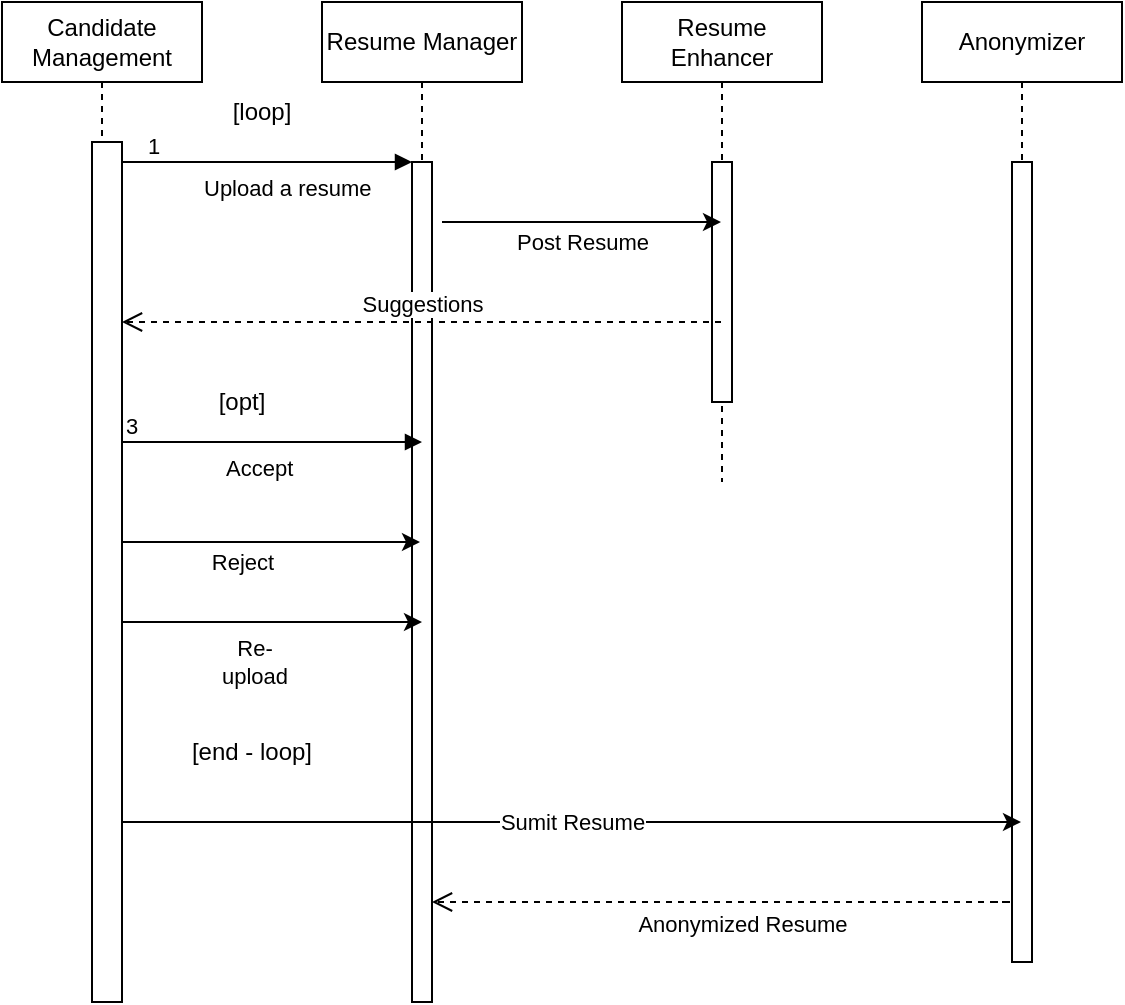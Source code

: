 <mxfile version="24.7.16">
  <diagram name="Page-1" id="2YBvvXClWsGukQMizWep">
    <mxGraphModel dx="1061" dy="619" grid="1" gridSize="10" guides="1" tooltips="1" connect="1" arrows="1" fold="1" page="1" pageScale="1" pageWidth="850" pageHeight="1100" background="#ffffff" math="0" shadow="0">
      <root>
        <mxCell id="0" />
        <mxCell id="1" parent="0" />
        <mxCell id="aM9ryv3xv72pqoxQDRHE-1" value="Candidate Management" style="shape=umlLifeline;perimeter=lifelinePerimeter;whiteSpace=wrap;html=1;container=0;dropTarget=0;collapsible=0;recursiveResize=0;outlineConnect=0;portConstraint=eastwest;newEdgeStyle={&quot;edgeStyle&quot;:&quot;elbowEdgeStyle&quot;,&quot;elbow&quot;:&quot;vertical&quot;,&quot;curved&quot;:0,&quot;rounded&quot;:0};" parent="1" vertex="1">
          <mxGeometry x="30" y="130" width="100" height="500" as="geometry" />
        </mxCell>
        <mxCell id="aM9ryv3xv72pqoxQDRHE-2" value="" style="html=1;points=[];perimeter=orthogonalPerimeter;outlineConnect=0;targetShapes=umlLifeline;portConstraint=eastwest;newEdgeStyle={&quot;edgeStyle&quot;:&quot;elbowEdgeStyle&quot;,&quot;elbow&quot;:&quot;vertical&quot;,&quot;curved&quot;:0,&quot;rounded&quot;:0};" parent="aM9ryv3xv72pqoxQDRHE-1" vertex="1">
          <mxGeometry x="45" y="70" width="15" height="430" as="geometry" />
        </mxCell>
        <mxCell id="aM9ryv3xv72pqoxQDRHE-5" value="Resume Manager" style="shape=umlLifeline;perimeter=lifelinePerimeter;whiteSpace=wrap;html=1;container=0;dropTarget=0;collapsible=0;recursiveResize=0;outlineConnect=0;portConstraint=eastwest;newEdgeStyle={&quot;edgeStyle&quot;:&quot;elbowEdgeStyle&quot;,&quot;elbow&quot;:&quot;vertical&quot;,&quot;curved&quot;:0,&quot;rounded&quot;:0};" parent="1" vertex="1">
          <mxGeometry x="190" y="130" width="100" height="500" as="geometry" />
        </mxCell>
        <mxCell id="aM9ryv3xv72pqoxQDRHE-6" value="" style="html=1;points=[];perimeter=orthogonalPerimeter;outlineConnect=0;targetShapes=umlLifeline;portConstraint=eastwest;newEdgeStyle={&quot;edgeStyle&quot;:&quot;elbowEdgeStyle&quot;,&quot;elbow&quot;:&quot;vertical&quot;,&quot;curved&quot;:0,&quot;rounded&quot;:0};" parent="aM9ryv3xv72pqoxQDRHE-5" vertex="1">
          <mxGeometry x="45" y="80" width="10" height="420" as="geometry" />
        </mxCell>
        <mxCell id="esuSEMGTplwkqz9OYXq6-5" value="&lt;div&gt;Resume Enhancer&lt;/div&gt;" style="shape=umlLifeline;perimeter=lifelinePerimeter;whiteSpace=wrap;html=1;container=0;dropTarget=0;collapsible=0;recursiveResize=0;outlineConnect=0;portConstraint=eastwest;newEdgeStyle={&quot;edgeStyle&quot;:&quot;elbowEdgeStyle&quot;,&quot;elbow&quot;:&quot;vertical&quot;,&quot;curved&quot;:0,&quot;rounded&quot;:0};" parent="1" vertex="1">
          <mxGeometry x="340" y="130" width="100" height="240" as="geometry" />
        </mxCell>
        <mxCell id="esuSEMGTplwkqz9OYXq6-6" value="" style="html=1;points=[];perimeter=orthogonalPerimeter;outlineConnect=0;targetShapes=umlLifeline;portConstraint=eastwest;newEdgeStyle={&quot;edgeStyle&quot;:&quot;elbowEdgeStyle&quot;,&quot;elbow&quot;:&quot;vertical&quot;,&quot;curved&quot;:0,&quot;rounded&quot;:0};" parent="esuSEMGTplwkqz9OYXq6-5" vertex="1">
          <mxGeometry x="45" y="80" width="10" height="120" as="geometry" />
        </mxCell>
        <mxCell id="esuSEMGTplwkqz9OYXq6-19" value="Suggestions" style="html=1;verticalAlign=bottom;endArrow=open;dashed=1;endSize=8;curved=0;rounded=0;" parent="1" source="esuSEMGTplwkqz9OYXq6-5" edge="1">
          <mxGeometry relative="1" as="geometry">
            <mxPoint x="380" y="280" as="sourcePoint" />
            <mxPoint x="90" y="290" as="targetPoint" />
            <Array as="points">
              <mxPoint x="310" y="290" />
            </Array>
          </mxGeometry>
        </mxCell>
        <mxCell id="esuSEMGTplwkqz9OYXq6-24" value="Upload a resume" style="endArrow=block;endFill=1;html=1;edgeStyle=orthogonalEdgeStyle;align=left;verticalAlign=top;rounded=0;" parent="1" target="aM9ryv3xv72pqoxQDRHE-6" edge="1">
          <mxGeometry x="-0.462" relative="1" as="geometry">
            <mxPoint x="90" y="210" as="sourcePoint" />
            <mxPoint x="480" y="240" as="targetPoint" />
            <Array as="points">
              <mxPoint x="210" y="210" />
              <mxPoint x="210" y="210" />
            </Array>
            <mxPoint as="offset" />
          </mxGeometry>
        </mxCell>
        <mxCell id="esuSEMGTplwkqz9OYXq6-25" value="1" style="edgeLabel;resizable=0;html=1;align=left;verticalAlign=bottom;" parent="esuSEMGTplwkqz9OYXq6-24" connectable="0" vertex="1">
          <mxGeometry x="-1" relative="1" as="geometry">
            <mxPoint x="11" as="offset" />
          </mxGeometry>
        </mxCell>
        <mxCell id="esuSEMGTplwkqz9OYXq6-28" value="Accept" style="endArrow=block;endFill=1;html=1;edgeStyle=orthogonalEdgeStyle;align=left;verticalAlign=top;rounded=0;" parent="1" edge="1">
          <mxGeometry x="-0.333" relative="1" as="geometry">
            <mxPoint x="90" y="350" as="sourcePoint" />
            <mxPoint x="240" y="350" as="targetPoint" />
            <Array as="points">
              <mxPoint x="160" y="350" />
              <mxPoint x="160" y="350" />
            </Array>
            <mxPoint as="offset" />
          </mxGeometry>
        </mxCell>
        <mxCell id="esuSEMGTplwkqz9OYXq6-29" value="3" style="edgeLabel;resizable=0;html=1;align=left;verticalAlign=bottom;" parent="esuSEMGTplwkqz9OYXq6-28" connectable="0" vertex="1">
          <mxGeometry x="-1" relative="1" as="geometry">
            <mxPoint as="offset" />
          </mxGeometry>
        </mxCell>
        <mxCell id="esuSEMGTplwkqz9OYXq6-30" value="[opt]" style="text;html=1;align=center;verticalAlign=middle;whiteSpace=wrap;rounded=0;" parent="1" vertex="1">
          <mxGeometry x="120" y="315" width="60" height="30" as="geometry" />
        </mxCell>
        <mxCell id="esuSEMGTplwkqz9OYXq6-33" value="" style="endArrow=classic;html=1;rounded=0;entryX=0.49;entryY=0.849;entryDx=0;entryDy=0;entryPerimeter=0;" parent="1" edge="1">
          <mxGeometry relative="1" as="geometry">
            <mxPoint x="90" y="400.0" as="sourcePoint" />
            <mxPoint x="239" y="400.0" as="targetPoint" />
          </mxGeometry>
        </mxCell>
        <mxCell id="esuSEMGTplwkqz9OYXq6-34" value="Reject" style="edgeLabel;resizable=0;html=1;;align=center;verticalAlign=middle;" parent="esuSEMGTplwkqz9OYXq6-33" connectable="0" vertex="1">
          <mxGeometry relative="1" as="geometry">
            <mxPoint x="-15" y="10" as="offset" />
          </mxGeometry>
        </mxCell>
        <mxCell id="esuSEMGTplwkqz9OYXq6-35" value="" style="endArrow=classic;html=1;rounded=0;" parent="1" edge="1">
          <mxGeometry relative="1" as="geometry">
            <mxPoint x="90" y="440" as="sourcePoint" />
            <mxPoint x="240" y="440" as="targetPoint" />
            <Array as="points">
              <mxPoint x="160" y="440" />
            </Array>
          </mxGeometry>
        </mxCell>
        <mxCell id="esuSEMGTplwkqz9OYXq6-36" value="Re-&lt;div&gt;upload&lt;/div&gt;" style="edgeLabel;resizable=0;html=1;;align=center;verticalAlign=middle;" parent="esuSEMGTplwkqz9OYXq6-35" connectable="0" vertex="1">
          <mxGeometry relative="1" as="geometry">
            <mxPoint x="-9" y="20" as="offset" />
          </mxGeometry>
        </mxCell>
        <mxCell id="esuSEMGTplwkqz9OYXq6-37" value="[loop]" style="text;html=1;align=center;verticalAlign=middle;whiteSpace=wrap;rounded=0;" parent="1" vertex="1">
          <mxGeometry x="130" y="170" width="60" height="30" as="geometry" />
        </mxCell>
        <mxCell id="esuSEMGTplwkqz9OYXq6-38" value="[end - loop]" style="text;html=1;align=center;verticalAlign=middle;whiteSpace=wrap;rounded=0;" parent="1" vertex="1">
          <mxGeometry x="120" y="490" width="70" height="30" as="geometry" />
        </mxCell>
        <mxCell id="esuSEMGTplwkqz9OYXq6-40" value="&lt;div&gt;Anonymizer&lt;/div&gt;" style="shape=umlLifeline;perimeter=lifelinePerimeter;whiteSpace=wrap;html=1;container=0;dropTarget=0;collapsible=0;recursiveResize=0;outlineConnect=0;portConstraint=eastwest;newEdgeStyle={&quot;edgeStyle&quot;:&quot;elbowEdgeStyle&quot;,&quot;elbow&quot;:&quot;vertical&quot;,&quot;curved&quot;:0,&quot;rounded&quot;:0};" parent="1" vertex="1">
          <mxGeometry x="490" y="130" width="100" height="480" as="geometry" />
        </mxCell>
        <mxCell id="esuSEMGTplwkqz9OYXq6-41" value="" style="html=1;points=[];perimeter=orthogonalPerimeter;outlineConnect=0;targetShapes=umlLifeline;portConstraint=eastwest;newEdgeStyle={&quot;edgeStyle&quot;:&quot;elbowEdgeStyle&quot;,&quot;elbow&quot;:&quot;vertical&quot;,&quot;curved&quot;:0,&quot;rounded&quot;:0};" parent="esuSEMGTplwkqz9OYXq6-40" vertex="1">
          <mxGeometry x="45" y="80" width="10" height="400" as="geometry" />
        </mxCell>
        <mxCell id="esuSEMGTplwkqz9OYXq6-42" value="" style="endArrow=classic;html=1;rounded=0;" parent="1" target="esuSEMGTplwkqz9OYXq6-40" edge="1">
          <mxGeometry relative="1" as="geometry">
            <mxPoint x="90" y="540" as="sourcePoint" />
            <mxPoint x="190" y="540" as="targetPoint" />
          </mxGeometry>
        </mxCell>
        <mxCell id="esuSEMGTplwkqz9OYXq6-43" value="Sumit Resume" style="edgeLabel;resizable=0;html=1;;align=center;verticalAlign=middle;" parent="esuSEMGTplwkqz9OYXq6-42" connectable="0" vertex="1">
          <mxGeometry relative="1" as="geometry" />
        </mxCell>
        <mxCell id="-QyUxFLnqUPphcrnhUeR-1" value="" style="endArrow=classic;html=1;rounded=0;" parent="1" target="esuSEMGTplwkqz9OYXq6-5" edge="1">
          <mxGeometry relative="1" as="geometry">
            <mxPoint x="250" y="240" as="sourcePoint" />
            <mxPoint x="340" y="240" as="targetPoint" />
          </mxGeometry>
        </mxCell>
        <mxCell id="-QyUxFLnqUPphcrnhUeR-2" value="Post Resume" style="edgeLabel;resizable=0;html=1;;align=center;verticalAlign=middle;" parent="-QyUxFLnqUPphcrnhUeR-1" connectable="0" vertex="1">
          <mxGeometry relative="1" as="geometry">
            <mxPoint y="10" as="offset" />
          </mxGeometry>
        </mxCell>
        <mxCell id="-QyUxFLnqUPphcrnhUeR-3" value="Anonymized Resume" style="html=1;verticalAlign=bottom;endArrow=open;dashed=1;endSize=8;curved=0;rounded=0;" parent="1" edge="1">
          <mxGeometry x="-0.033" y="20" relative="1" as="geometry">
            <mxPoint x="525" y="580" as="sourcePoint" />
            <mxPoint x="245" y="580" as="targetPoint" />
            <Array as="points">
              <mxPoint x="535" y="580" />
            </Array>
            <mxPoint as="offset" />
          </mxGeometry>
        </mxCell>
      </root>
    </mxGraphModel>
  </diagram>
</mxfile>
